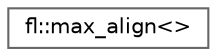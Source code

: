 digraph "Graphical Class Hierarchy"
{
 // INTERACTIVE_SVG=YES
 // LATEX_PDF_SIZE
  bgcolor="transparent";
  edge [fontname=Helvetica,fontsize=10,labelfontname=Helvetica,labelfontsize=10];
  node [fontname=Helvetica,fontsize=10,shape=box,height=0.2,width=0.4];
  rankdir="LR";
  Node0 [id="Node000000",label="fl::max_align\<\>",height=0.2,width=0.4,color="grey40", fillcolor="white", style="filled",URL="$df/d25/structfl_1_1max__align_3_4.html",tooltip=" "];
}
